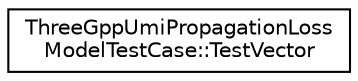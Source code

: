 digraph "Graphical Class Hierarchy"
{
 // LATEX_PDF_SIZE
  edge [fontname="Helvetica",fontsize="10",labelfontname="Helvetica",labelfontsize="10"];
  node [fontname="Helvetica",fontsize="10",shape=record];
  rankdir="LR";
  Node0 [label="ThreeGppUmiPropagationLoss\lModelTestCase::TestVector",height=0.2,width=0.4,color="black", fillcolor="white", style="filled",URL="$struct_three_gpp_umi_propagation_loss_model_test_case_1_1_test_vector.html",tooltip="Struct containing the parameters for each test."];
}
